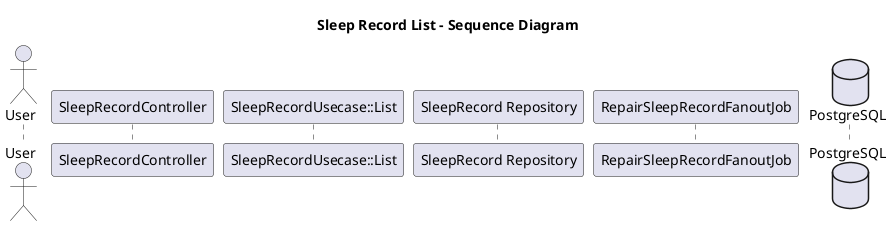 @startuml SleepRecordList
title Sleep Record List - Sequence Diagram

' Define actors and components
actor User
participant "SleepRecordController" as Controller
participant "SleepRecordUsecase::List" as Usecase
participant "SleepRecord Repository" as SleepRecordRepository
participant "RepairSleepRecordFanoutJob" as Job
database "PostgreSQL" as DB

@enduml